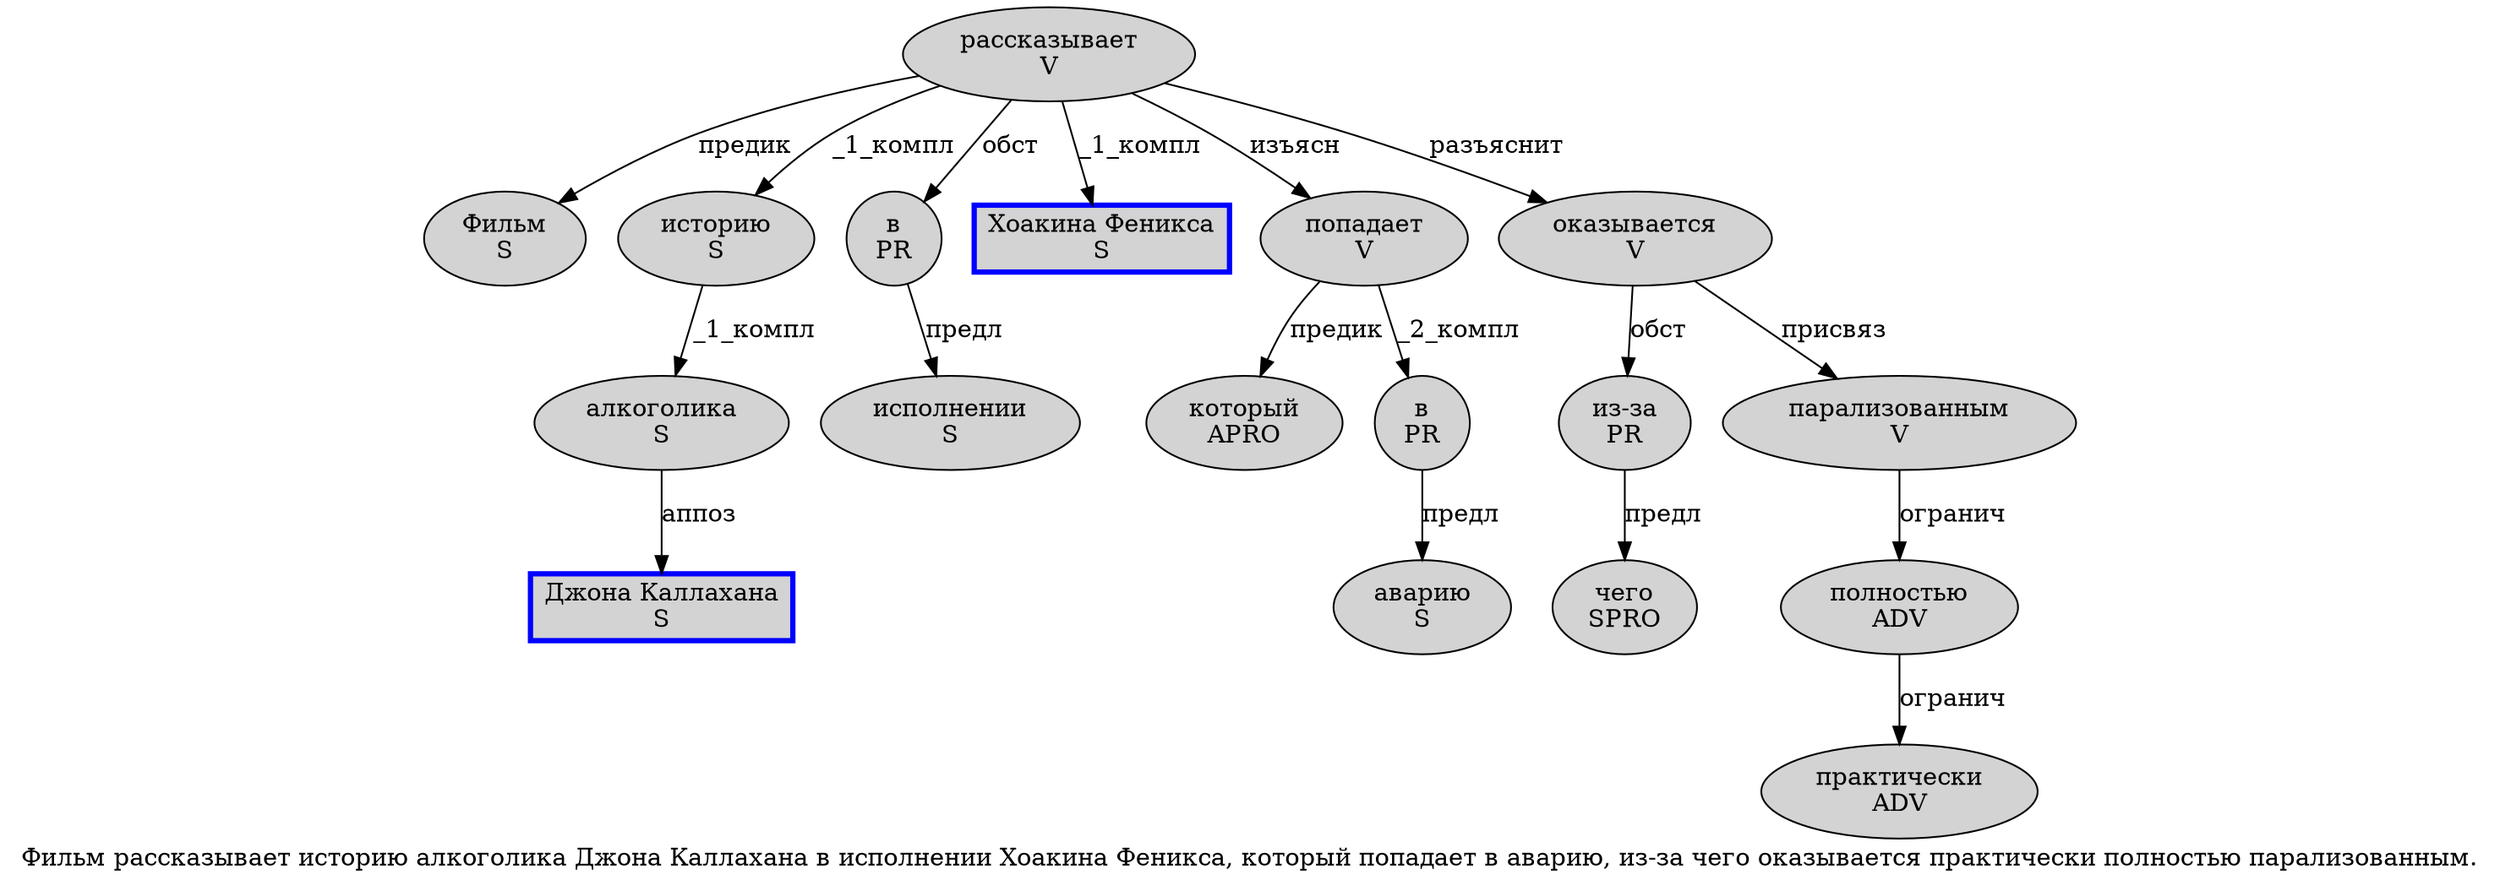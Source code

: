 digraph SENTENCE_740 {
	graph [label="Фильм рассказывает историю алкоголика Джона Каллахана в исполнении Хоакина Феникса, который попадает в аварию, из-за чего оказывается практически полностью парализованным."]
	node [style=filled]
		0 [label="Фильм
S" color="" fillcolor=lightgray penwidth=1 shape=ellipse]
		1 [label="рассказывает
V" color="" fillcolor=lightgray penwidth=1 shape=ellipse]
		2 [label="историю
S" color="" fillcolor=lightgray penwidth=1 shape=ellipse]
		3 [label="алкоголика
S" color="" fillcolor=lightgray penwidth=1 shape=ellipse]
		4 [label="Джона Каллахана
S" color=blue fillcolor=lightgray penwidth=3 shape=box]
		5 [label="в
PR" color="" fillcolor=lightgray penwidth=1 shape=ellipse]
		6 [label="исполнении
S" color="" fillcolor=lightgray penwidth=1 shape=ellipse]
		7 [label="Хоакина Феникса
S" color=blue fillcolor=lightgray penwidth=3 shape=box]
		9 [label="который
APRO" color="" fillcolor=lightgray penwidth=1 shape=ellipse]
		10 [label="попадает
V" color="" fillcolor=lightgray penwidth=1 shape=ellipse]
		11 [label="в
PR" color="" fillcolor=lightgray penwidth=1 shape=ellipse]
		12 [label="аварию
S" color="" fillcolor=lightgray penwidth=1 shape=ellipse]
		14 [label="из-за
PR" color="" fillcolor=lightgray penwidth=1 shape=ellipse]
		15 [label="чего
SPRO" color="" fillcolor=lightgray penwidth=1 shape=ellipse]
		16 [label="оказывается
V" color="" fillcolor=lightgray penwidth=1 shape=ellipse]
		17 [label="практически
ADV" color="" fillcolor=lightgray penwidth=1 shape=ellipse]
		18 [label="полностью
ADV" color="" fillcolor=lightgray penwidth=1 shape=ellipse]
		19 [label="парализованным
V" color="" fillcolor=lightgray penwidth=1 shape=ellipse]
			14 -> 15 [label="предл"]
			5 -> 6 [label="предл"]
			2 -> 3 [label="_1_компл"]
			1 -> 0 [label="предик"]
			1 -> 2 [label="_1_компл"]
			1 -> 5 [label="обст"]
			1 -> 7 [label="_1_компл"]
			1 -> 10 [label="изъясн"]
			1 -> 16 [label="разъяснит"]
			16 -> 14 [label="обст"]
			16 -> 19 [label="присвяз"]
			19 -> 18 [label="огранич"]
			10 -> 9 [label="предик"]
			10 -> 11 [label="_2_компл"]
			18 -> 17 [label="огранич"]
			11 -> 12 [label="предл"]
			3 -> 4 [label="аппоз"]
}